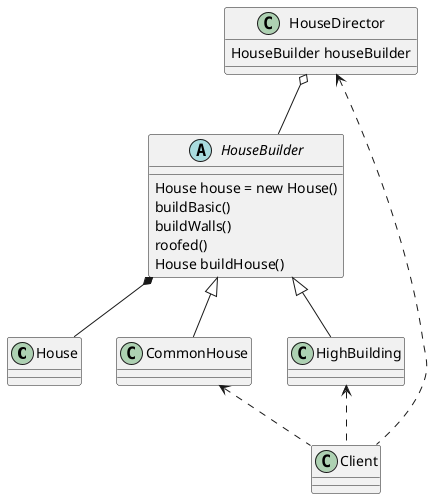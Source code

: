 @startuml
'https://plantuml.com/class-diagram

'产品
class House

abstract class HouseBuilder{
    House house = new House()
    buildBasic()
    buildWalls()
    roofed()
    House buildHouse()
}

class CommonHouse

class HighBuilding

class HouseDirector{
    HouseBuilder houseBuilder
}

class Client


HouseBuilder *-- House

HouseBuilder <|-- CommonHouse
HouseBuilder <|-- HighBuilding
HouseDirector o-- HouseBuilder

HouseDirector <.. Client
CommonHouse <.. Client
HighBuilding <.. Client

@enduml